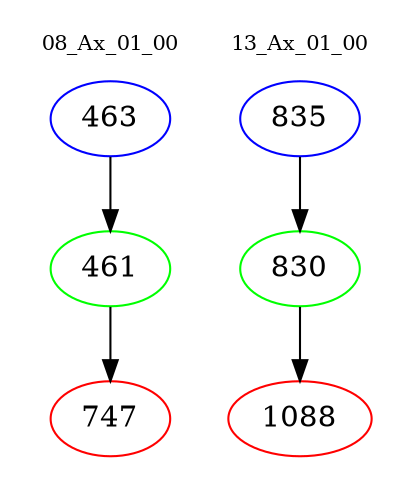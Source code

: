 digraph{
subgraph cluster_0 {
color = white
label = "08_Ax_01_00";
fontsize=10;
T0_463 [label="463", color="blue"]
T0_463 -> T0_461 [color="black"]
T0_461 [label="461", color="green"]
T0_461 -> T0_747 [color="black"]
T0_747 [label="747", color="red"]
}
subgraph cluster_1 {
color = white
label = "13_Ax_01_00";
fontsize=10;
T1_835 [label="835", color="blue"]
T1_835 -> T1_830 [color="black"]
T1_830 [label="830", color="green"]
T1_830 -> T1_1088 [color="black"]
T1_1088 [label="1088", color="red"]
}
}

